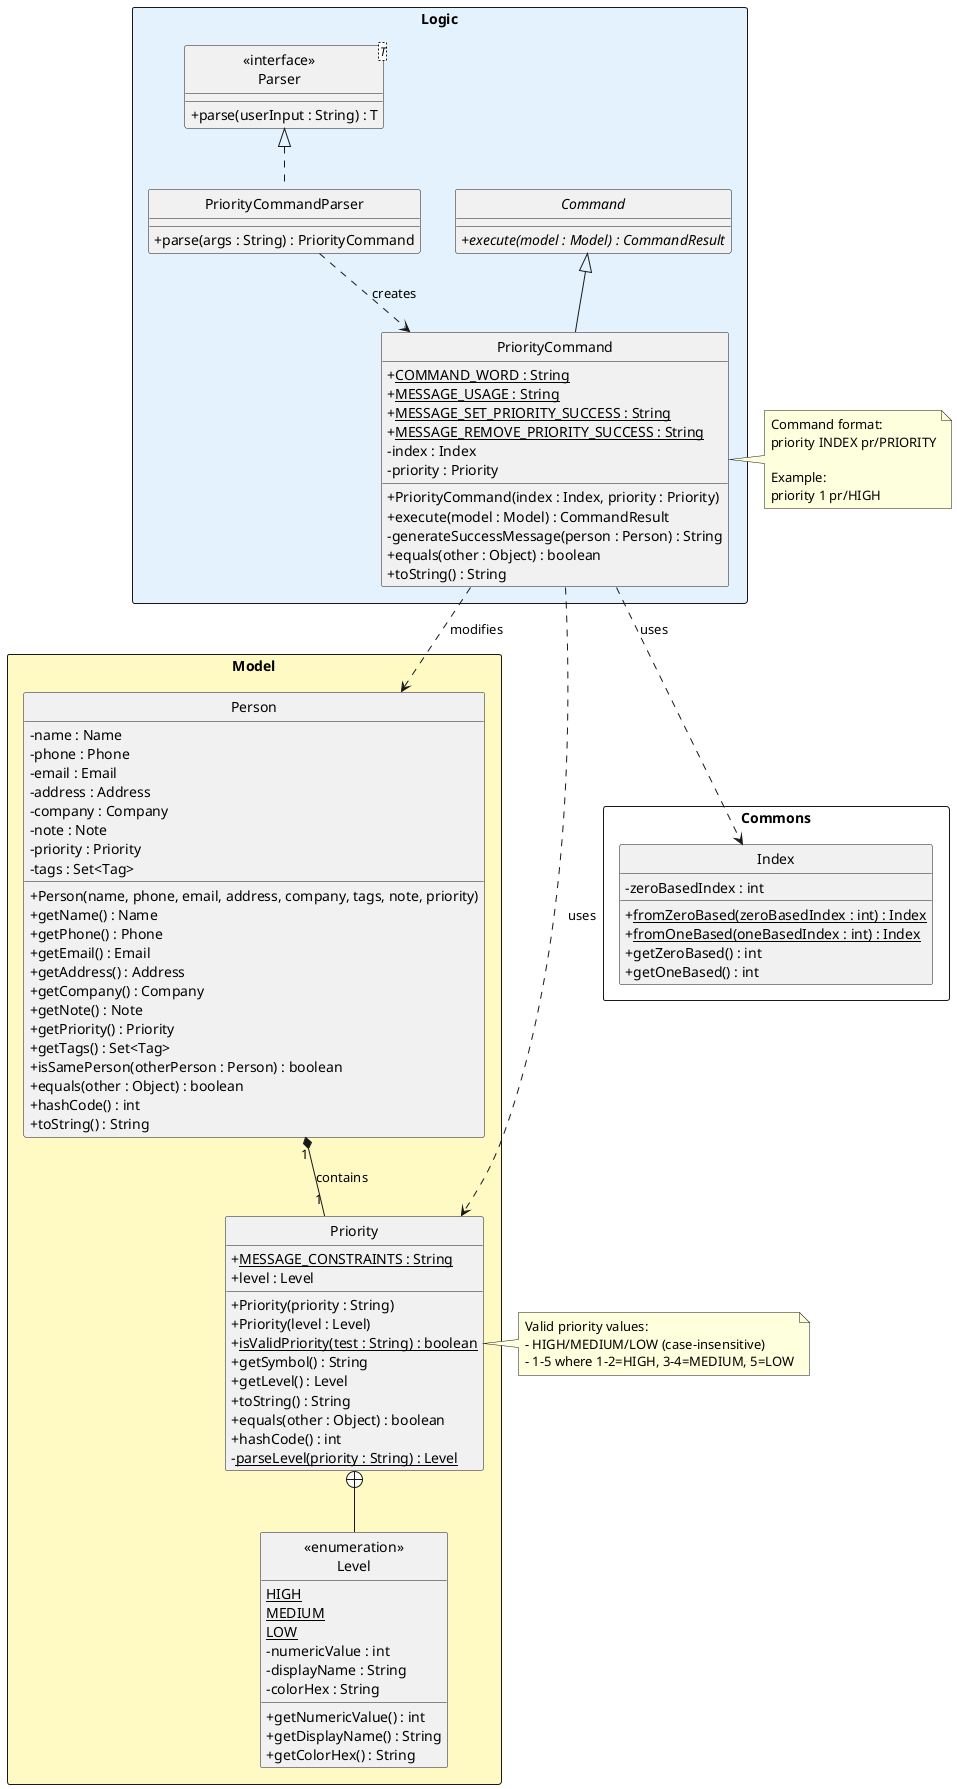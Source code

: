 @startuml PriorityClassDiagram

hide circle
skinparam classAttributeIconSize 0

!define PRIORITY_COLOR #E8F5E9
!define COMMAND_COLOR #E3F2FD
!define MODEL_COLOR #FFF9C4

package "Model" <<Rectangle>> MODEL_COLOR {
    class Priority {
        +<u>MESSAGE_CONSTRAINTS : String</u>
        +level : Level

        +Priority(priority : String)
        +Priority(level : Level)
        +<u>isValidPriority(test : String) : boolean</u>
        +getSymbol() : String
        +getLevel() : Level
        +toString() : String
        +equals(other : Object) : boolean
        +hashCode() : int
        -<u>parseLevel(priority : String) : Level</u>
    }

    class "<<enumeration>>\nLevel" as Level {
        <u>HIGH</u>
        <u>MEDIUM</u>
        <u>LOW</u>
        -numericValue : int
        -displayName : String
        -colorHex : String
        +getNumericValue() : int
        +getDisplayName() : String
        +getColorHex() : String
    }

    class Person {
        -name : Name
        -phone : Phone
        -email : Email
        -address : Address
        -company : Company
        -note : Note
        -priority : Priority
        -tags : Set<Tag>

        +Person(name, phone, email, address, company, tags, note, priority)
        +getName() : Name
        +getPhone() : Phone
        +getEmail() : Email
        +getAddress() : Address
        +getCompany() : Company
        +getNote() : Note
        +getPriority() : Priority
        +getTags() : Set<Tag>
        +isSamePerson(otherPerson : Person) : boolean
        +equals(other : Object) : boolean
        +hashCode() : int
        +toString() : String
    }

    Priority +-- Level
    Person "1" *-- "1" Priority : contains
}

package "Logic" <<Rectangle>> COMMAND_COLOR {
    class PriorityCommand {
        +<u>COMMAND_WORD : String</u>
        +<u>MESSAGE_USAGE : String</u>
        +<u>MESSAGE_SET_PRIORITY_SUCCESS : String</u>
        +<u>MESSAGE_REMOVE_PRIORITY_SUCCESS : String</u>
        -index : Index
        -priority : Priority

        +PriorityCommand(index : Index, priority : Priority)
        +execute(model : Model) : CommandResult
        -generateSuccessMessage(person : Person) : String
        +equals(other : Object) : boolean
        +toString() : String
    }

    abstract class Command {
        +{abstract} execute(model : Model) : CommandResult
    }

    class PriorityCommandParser {
        +parse(args : String) : PriorityCommand
    }

    class "<<interface>>\nParser<T>" as Parser {
        +parse(userInput : String) : T
    }

    Command <|-- PriorityCommand
    Parser <|.. PriorityCommandParser
    PriorityCommandParser ..> PriorityCommand : creates
    PriorityCommand ..> Priority : uses
    PriorityCommand ..> Person : modifies
}

package "Commons" <<Rectangle>> {
    class Index {
        -zeroBasedIndex : int
        +<u>fromZeroBased(zeroBasedIndex : int) : Index</u>
        +<u>fromOneBased(oneBasedIndex : int) : Index</u>
        +getZeroBased() : int
        +getOneBased() : int
    }

    PriorityCommand ..> Index : uses
}

note right of Priority
  Valid priority values:
  - HIGH/MEDIUM/LOW (case-insensitive)
  - 1-5 where 1-2=HIGH, 3-4=MEDIUM, 5=LOW
end note

note right of PriorityCommand
  Command format:
  priority INDEX pr/PRIORITY

  Example:
  priority 1 pr/HIGH
end note

@enduml
